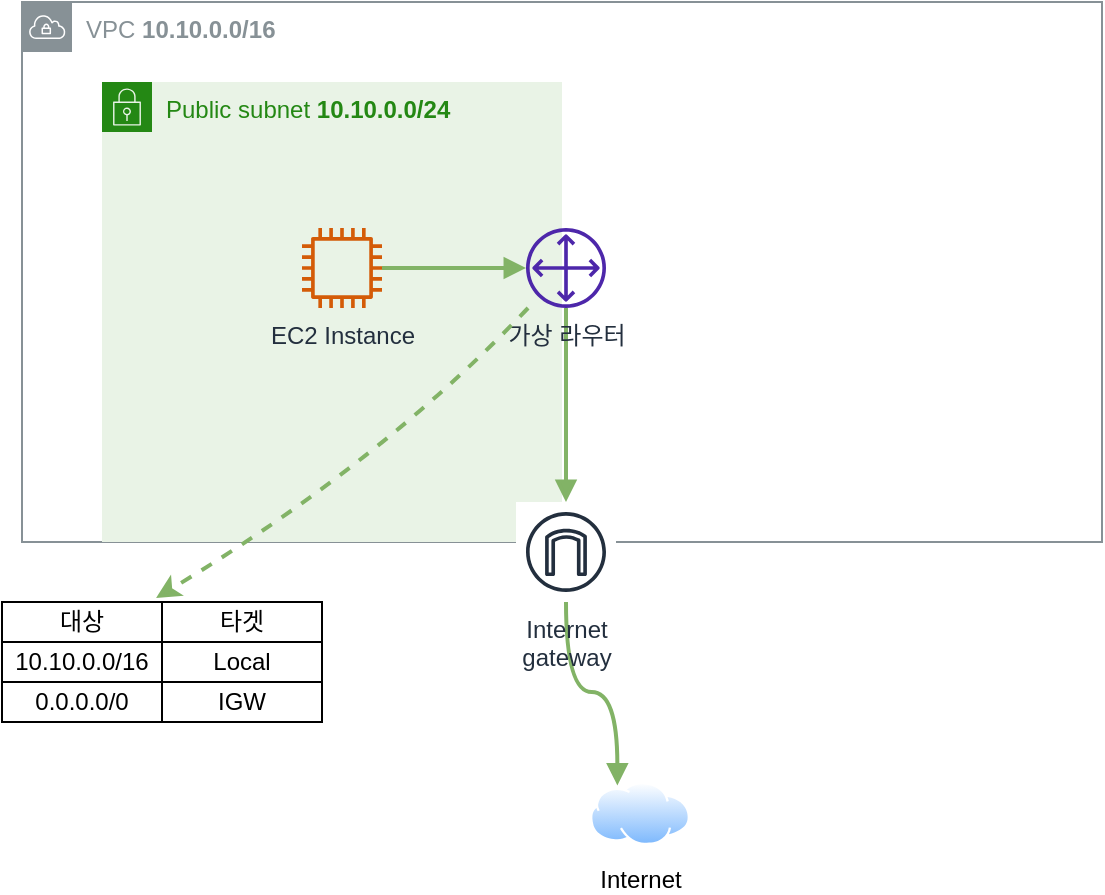 <mxfile version="20.3.0" type="device"><diagram id="i6KxG_lb0QQ1QvwQyXEV" name="페이지-1"><mxGraphModel dx="991" dy="727" grid="1" gridSize="10" guides="1" tooltips="1" connect="1" arrows="1" fold="1" page="1" pageScale="1" pageWidth="827" pageHeight="1169" math="0" shadow="0"><root><mxCell id="0"/><mxCell id="1" parent="0"/><mxCell id="mSIfET1YlkplRZ-DVg5--1" value="VPC &lt;b&gt;10.10.0.0/16&lt;/b&gt;" style="sketch=0;outlineConnect=0;gradientColor=none;html=1;whiteSpace=wrap;fontSize=12;fontStyle=0;shape=mxgraph.aws4.group;grIcon=mxgraph.aws4.group_vpc;strokeColor=#879196;fillColor=none;verticalAlign=top;align=left;spacingLeft=30;fontColor=#879196;dashed=0;" parent="1" vertex="1"><mxGeometry x="130" y="140" width="540" height="270" as="geometry"/></mxCell><mxCell id="mSIfET1YlkplRZ-DVg5--6" value="Public subnet &lt;b&gt;10.10.0.0/24&lt;/b&gt;" style="points=[[0,0],[0.25,0],[0.5,0],[0.75,0],[1,0],[1,0.25],[1,0.5],[1,0.75],[1,1],[0.75,1],[0.5,1],[0.25,1],[0,1],[0,0.75],[0,0.5],[0,0.25]];outlineConnect=0;gradientColor=none;html=1;whiteSpace=wrap;fontSize=12;fontStyle=0;container=1;pointerEvents=0;collapsible=0;recursiveResize=0;shape=mxgraph.aws4.group;grIcon=mxgraph.aws4.group_security_group;grStroke=0;strokeColor=#248814;fillColor=#E9F3E6;verticalAlign=top;align=left;spacingLeft=30;fontColor=#248814;dashed=0;" parent="1" vertex="1"><mxGeometry x="170" y="180" width="230" height="230" as="geometry"/></mxCell><mxCell id="mSIfET1YlkplRZ-DVg5--7" value="EC2 Instance" style="sketch=0;outlineConnect=0;fontColor=#232F3E;gradientColor=none;fillColor=#D45B07;strokeColor=none;dashed=0;verticalLabelPosition=bottom;verticalAlign=top;align=center;html=1;fontSize=12;fontStyle=0;aspect=fixed;pointerEvents=1;shape=mxgraph.aws4.instance2;" parent="mSIfET1YlkplRZ-DVg5--6" vertex="1"><mxGeometry x="100" y="73" width="40" height="40" as="geometry"/></mxCell><mxCell id="mSIfET1YlkplRZ-DVg5--10" style="edgeStyle=orthogonalEdgeStyle;rounded=0;orthogonalLoop=1;jettySize=auto;html=1;strokeWidth=2;fontSize=12;endArrow=block;endFill=1;fillColor=#d5e8d4;strokeColor=#82b366;" parent="1" source="mSIfET1YlkplRZ-DVg5--11" target="mSIfET1YlkplRZ-DVg5--27" edge="1"><mxGeometry relative="1" as="geometry"/></mxCell><mxCell id="mSIfET1YlkplRZ-DVg5--11" value="가상 라우터" style="sketch=0;outlineConnect=0;fontColor=#232F3E;gradientColor=none;fillColor=#4D27AA;strokeColor=none;dashed=0;verticalLabelPosition=bottom;verticalAlign=top;align=center;html=1;fontSize=12;fontStyle=0;aspect=fixed;pointerEvents=1;shape=mxgraph.aws4.customer_gateway;" parent="1" vertex="1"><mxGeometry x="382" y="253" width="40" height="40" as="geometry"/></mxCell><mxCell id="mSIfET1YlkplRZ-DVg5--26" style="edgeStyle=orthogonalEdgeStyle;curved=1;orthogonalLoop=1;jettySize=auto;html=1;entryX=0.25;entryY=0;entryDx=0;entryDy=0;strokeWidth=2;fontSize=12;endArrow=block;endFill=1;fillColor=#d5e8d4;strokeColor=#82b366;" parent="1" source="mSIfET1YlkplRZ-DVg5--27" target="mSIfET1YlkplRZ-DVg5--28" edge="1"><mxGeometry relative="1" as="geometry"/></mxCell><mxCell id="mSIfET1YlkplRZ-DVg5--27" value="Internet&#10;gateway" style="sketch=0;outlineConnect=0;fontColor=#232F3E;gradientColor=none;strokeColor=#232F3E;fillColor=#ffffff;dashed=0;verticalLabelPosition=bottom;verticalAlign=top;align=center;html=1;fontSize=12;fontStyle=0;aspect=fixed;shape=mxgraph.aws4.resourceIcon;resIcon=mxgraph.aws4.internet_gateway;" parent="1" vertex="1"><mxGeometry x="377" y="390" width="50" height="50" as="geometry"/></mxCell><mxCell id="mSIfET1YlkplRZ-DVg5--28" value="&lt;font style=&quot;font-size: 12px;&quot;&gt;Internet&lt;/font&gt;" style="aspect=fixed;perimeter=ellipsePerimeter;html=1;align=center;shadow=0;dashed=0;spacingTop=3;image;image=img/lib/active_directory/internet_cloud.svg;fontSize=8;" parent="1" vertex="1"><mxGeometry x="414" y="530" width="50" height="31.5" as="geometry"/></mxCell><mxCell id="mSIfET1YlkplRZ-DVg5--29" style="edgeStyle=orthogonalEdgeStyle;rounded=0;orthogonalLoop=1;jettySize=auto;html=1;fontSize=12;endArrow=block;endFill=1;strokeWidth=2;fillColor=#d5e8d4;strokeColor=#82b366;" parent="1" source="mSIfET1YlkplRZ-DVg5--7" target="mSIfET1YlkplRZ-DVg5--11" edge="1"><mxGeometry relative="1" as="geometry"/></mxCell><mxCell id="mSIfET1YlkplRZ-DVg5--31" value="" style="endArrow=classic;html=1;strokeWidth=2;fontSize=12;entryX=0.493;entryY=-0.1;entryDx=0;entryDy=0;entryPerimeter=0;fillColor=#d5e8d4;strokeColor=#82b366;dashed=1;curved=1;" parent="1" source="mSIfET1YlkplRZ-DVg5--11" edge="1"><mxGeometry width="50" height="50" relative="1" as="geometry"><mxPoint x="390" y="360" as="sourcePoint"/><mxPoint x="197.048" y="438" as="targetPoint"/><Array as="points"><mxPoint x="310" y="370"/></Array></mxGeometry></mxCell><mxCell id="UiZ5WR0fy3hzq2LY5anR-1" value="" style="shape=table;startSize=0;container=1;collapsible=0;childLayout=tableLayout;" vertex="1" parent="1"><mxGeometry x="120" y="440" width="160" height="60" as="geometry"/></mxCell><mxCell id="UiZ5WR0fy3hzq2LY5anR-2" value="" style="shape=tableRow;horizontal=0;startSize=0;swimlaneHead=0;swimlaneBody=0;top=0;left=0;bottom=0;right=0;collapsible=0;dropTarget=0;fillColor=none;points=[[0,0.5],[1,0.5]];portConstraint=eastwest;" vertex="1" parent="UiZ5WR0fy3hzq2LY5anR-1"><mxGeometry width="160" height="20" as="geometry"/></mxCell><mxCell id="UiZ5WR0fy3hzq2LY5anR-3" value="대상" style="shape=partialRectangle;html=1;whiteSpace=wrap;connectable=0;overflow=hidden;fillColor=none;top=0;left=0;bottom=0;right=0;pointerEvents=1;" vertex="1" parent="UiZ5WR0fy3hzq2LY5anR-2"><mxGeometry width="80" height="20" as="geometry"><mxRectangle width="80" height="20" as="alternateBounds"/></mxGeometry></mxCell><mxCell id="UiZ5WR0fy3hzq2LY5anR-4" value="타겟" style="shape=partialRectangle;html=1;whiteSpace=wrap;connectable=0;overflow=hidden;fillColor=none;top=0;left=0;bottom=0;right=0;pointerEvents=1;" vertex="1" parent="UiZ5WR0fy3hzq2LY5anR-2"><mxGeometry x="80" width="80" height="20" as="geometry"><mxRectangle width="80" height="20" as="alternateBounds"/></mxGeometry></mxCell><mxCell id="UiZ5WR0fy3hzq2LY5anR-5" value="" style="shape=tableRow;horizontal=0;startSize=0;swimlaneHead=0;swimlaneBody=0;top=0;left=0;bottom=0;right=0;collapsible=0;dropTarget=0;fillColor=none;points=[[0,0.5],[1,0.5]];portConstraint=eastwest;" vertex="1" parent="UiZ5WR0fy3hzq2LY5anR-1"><mxGeometry y="20" width="160" height="20" as="geometry"/></mxCell><mxCell id="UiZ5WR0fy3hzq2LY5anR-6" value="10.10.0.0/16" style="shape=partialRectangle;html=1;whiteSpace=wrap;connectable=0;overflow=hidden;fillColor=none;top=0;left=0;bottom=0;right=0;pointerEvents=1;" vertex="1" parent="UiZ5WR0fy3hzq2LY5anR-5"><mxGeometry width="80" height="20" as="geometry"><mxRectangle width="80" height="20" as="alternateBounds"/></mxGeometry></mxCell><mxCell id="UiZ5WR0fy3hzq2LY5anR-7" value="Local" style="shape=partialRectangle;html=1;whiteSpace=wrap;connectable=0;overflow=hidden;fillColor=none;top=0;left=0;bottom=0;right=0;pointerEvents=1;" vertex="1" parent="UiZ5WR0fy3hzq2LY5anR-5"><mxGeometry x="80" width="80" height="20" as="geometry"><mxRectangle width="80" height="20" as="alternateBounds"/></mxGeometry></mxCell><mxCell id="UiZ5WR0fy3hzq2LY5anR-8" value="" style="shape=tableRow;horizontal=0;startSize=0;swimlaneHead=0;swimlaneBody=0;top=0;left=0;bottom=0;right=0;collapsible=0;dropTarget=0;fillColor=none;points=[[0,0.5],[1,0.5]];portConstraint=eastwest;" vertex="1" parent="UiZ5WR0fy3hzq2LY5anR-1"><mxGeometry y="40" width="160" height="20" as="geometry"/></mxCell><mxCell id="UiZ5WR0fy3hzq2LY5anR-9" value="0.0.0.0/0" style="shape=partialRectangle;html=1;whiteSpace=wrap;connectable=0;overflow=hidden;fillColor=none;top=0;left=0;bottom=0;right=0;pointerEvents=1;" vertex="1" parent="UiZ5WR0fy3hzq2LY5anR-8"><mxGeometry width="80" height="20" as="geometry"><mxRectangle width="80" height="20" as="alternateBounds"/></mxGeometry></mxCell><mxCell id="UiZ5WR0fy3hzq2LY5anR-10" value="IGW" style="shape=partialRectangle;html=1;whiteSpace=wrap;connectable=0;overflow=hidden;fillColor=none;top=0;left=0;bottom=0;right=0;pointerEvents=1;" vertex="1" parent="UiZ5WR0fy3hzq2LY5anR-8"><mxGeometry x="80" width="80" height="20" as="geometry"><mxRectangle width="80" height="20" as="alternateBounds"/></mxGeometry></mxCell></root></mxGraphModel></diagram></mxfile>